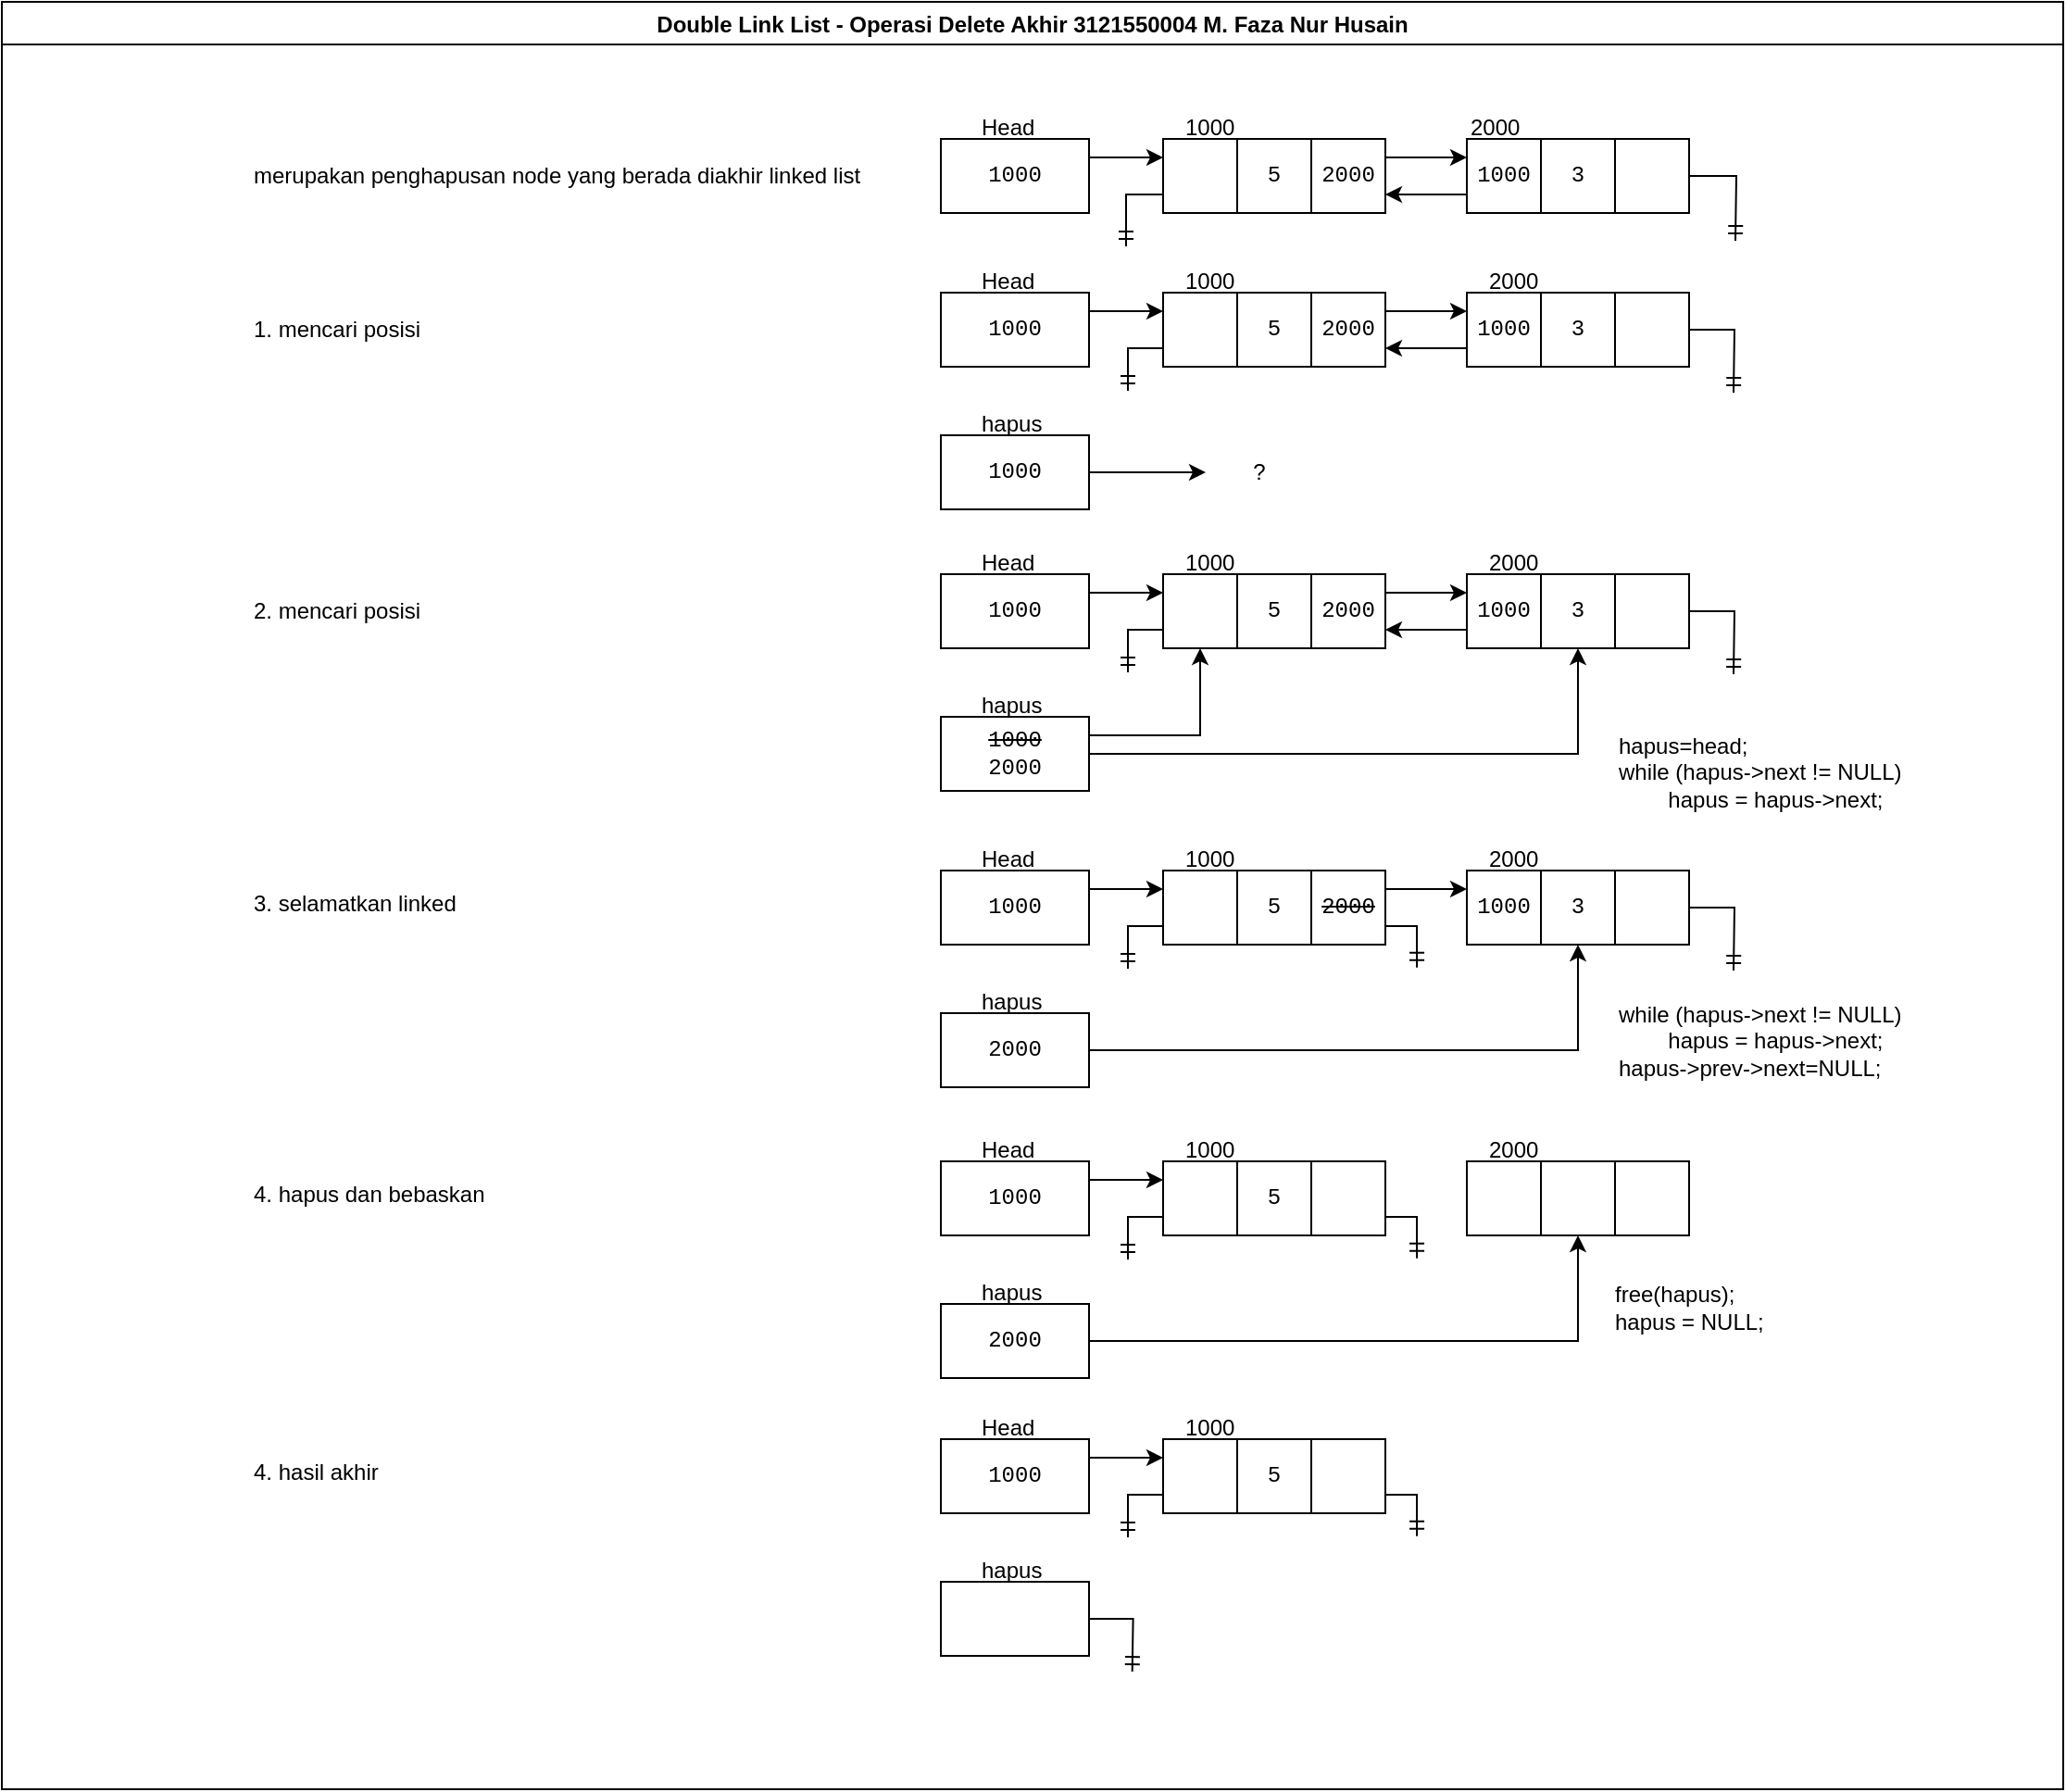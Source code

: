 <mxfile version="17.1.2" type="google"><diagram id="4r-HUExtCMdsR1pQgWfw" name="Page-1"><mxGraphModel grid="0" gridSize="10" guides="1" tooltips="1" connect="1" arrows="1" page="1" fold="1" pageScale="1" pageWidth="1169" pageHeight="1654" math="0" shadow="0"><root><mxCell id="0"/><mxCell id="1" parent="0"/><mxCell id="8MIpeSVr8lDOwC3eTG5N-2" value="Double Link List - Operasi Delete Akhir 3121550004 M. Faza Nur Husain" style="swimlane;" vertex="1" parent="1"><mxGeometry x="40" y="9" width="1113" height="965" as="geometry"/></mxCell><mxCell id="_Ip5NFJq66BfaEaicd_F-18" style="edgeStyle=orthogonalEdgeStyle;rounded=0;orthogonalLoop=1;jettySize=auto;html=1;exitX=1;exitY=0.25;exitDx=0;exitDy=0;entryX=0;entryY=0.25;entryDx=0;entryDy=0;" edge="1" parent="8MIpeSVr8lDOwC3eTG5N-2" source="8MIpeSVr8lDOwC3eTG5N-12" target="8MIpeSVr8lDOwC3eTG5N-13"><mxGeometry relative="1" as="geometry"/></mxCell><mxCell id="8MIpeSVr8lDOwC3eTG5N-12" value="1000" style="rounded=0;html=1;fontFamily=Courier New;whiteSpace=wrap;shadow=0;" vertex="1" parent="8MIpeSVr8lDOwC3eTG5N-2"><mxGeometry x="507" y="74" width="80" height="40" as="geometry"/></mxCell><mxCell id="8MIpeSVr8lDOwC3eTG5N-13" value="" style="rounded=0;html=1;fontFamily=Courier New;whiteSpace=wrap;shadow=0;" vertex="1" parent="8MIpeSVr8lDOwC3eTG5N-2"><mxGeometry x="627" y="74" width="40" height="40" as="geometry"/></mxCell><mxCell id="8MIpeSVr8lDOwC3eTG5N-16" value="Head" style="text;html=1;strokeColor=none;fillColor=none;align=left;verticalAlign=top;whiteSpace=wrap;rounded=0;" vertex="1" parent="8MIpeSVr8lDOwC3eTG5N-2"><mxGeometry x="527" y="54" width="20" height="30" as="geometry"/></mxCell><mxCell id="8MIpeSVr8lDOwC3eTG5N-17" value="1000" style="text;html=1;strokeColor=none;fillColor=none;align=left;verticalAlign=top;whiteSpace=wrap;rounded=0;" vertex="1" parent="8MIpeSVr8lDOwC3eTG5N-2"><mxGeometry x="637" y="54" width="20" height="30" as="geometry"/></mxCell><mxCell id="8MIpeSVr8lDOwC3eTG5N-20" value="&lt;font style=&quot;font-size: 14px&quot; color=&quot;#3333ff&quot;&gt;&lt;b&gt;?&lt;/b&gt;&lt;/font&gt;" style="text;html=1;strokeColor=none;fillColor=none;align=left;verticalAlign=top;whiteSpace=wrap;rounded=0;" vertex="1" parent="8MIpeSVr8lDOwC3eTG5N-2"><mxGeometry x="697" y="79" width="20" height="30" as="geometry"/></mxCell><mxCell id="_Ip5NFJq66BfaEaicd_F-1" value="5" style="rounded=0;html=1;fontFamily=Courier New;whiteSpace=wrap;shadow=0;" vertex="1" parent="8MIpeSVr8lDOwC3eTG5N-2"><mxGeometry x="667" y="74" width="40" height="40" as="geometry"/></mxCell><mxCell id="_Ip5NFJq66BfaEaicd_F-2" value="2000" style="rounded=0;html=1;fontFamily=Courier New;whiteSpace=wrap;shadow=0;" vertex="1" parent="8MIpeSVr8lDOwC3eTG5N-2"><mxGeometry x="707" y="74" width="40" height="40" as="geometry"/></mxCell><mxCell id="_Ip5NFJq66BfaEaicd_F-93" value="merupakan penghapusan node yang berada diakhir linked list" style="text;html=1;strokeColor=none;fillColor=none;align=left;verticalAlign=middle;whiteSpace=wrap;rounded=0;" vertex="1" parent="8MIpeSVr8lDOwC3eTG5N-2"><mxGeometry x="134" y="79" width="362" height="30" as="geometry"/></mxCell><mxCell id="_Ip5NFJq66BfaEaicd_F-112" value="1000" style="rounded=0;html=1;fontFamily=Courier New;whiteSpace=wrap;shadow=0;" vertex="1" parent="8MIpeSVr8lDOwC3eTG5N-2"><mxGeometry x="507" y="157" width="80" height="40" as="geometry"/></mxCell><mxCell id="_Ip5NFJq66BfaEaicd_F-113" value="" style="rounded=0;html=1;fontFamily=Courier New;whiteSpace=wrap;shadow=0;" vertex="1" parent="8MIpeSVr8lDOwC3eTG5N-2"><mxGeometry x="627" y="157" width="40" height="40" as="geometry"/></mxCell><mxCell id="_Ip5NFJq66BfaEaicd_F-111" style="edgeStyle=orthogonalEdgeStyle;rounded=0;orthogonalLoop=1;jettySize=auto;html=1;exitX=1;exitY=0.25;exitDx=0;exitDy=0;entryX=0;entryY=0.25;entryDx=0;entryDy=0;" edge="1" parent="8MIpeSVr8lDOwC3eTG5N-2" source="_Ip5NFJq66BfaEaicd_F-112" target="_Ip5NFJq66BfaEaicd_F-113"><mxGeometry relative="1" as="geometry"/></mxCell><mxCell id="_Ip5NFJq66BfaEaicd_F-114" value="Head" style="text;html=1;strokeColor=none;fillColor=none;align=left;verticalAlign=top;whiteSpace=wrap;rounded=0;" vertex="1" parent="8MIpeSVr8lDOwC3eTG5N-2"><mxGeometry x="527" y="137" width="20" height="30" as="geometry"/></mxCell><mxCell id="_Ip5NFJq66BfaEaicd_F-115" value="1000" style="text;html=1;strokeColor=none;fillColor=none;align=left;verticalAlign=top;whiteSpace=wrap;rounded=0;" vertex="1" parent="8MIpeSVr8lDOwC3eTG5N-2"><mxGeometry x="637" y="137" width="20" height="30" as="geometry"/></mxCell><mxCell id="_Ip5NFJq66BfaEaicd_F-116" value="&lt;font style=&quot;font-size: 14px&quot; color=&quot;#3333ff&quot;&gt;&lt;b&gt;?&lt;/b&gt;&lt;/font&gt;" style="text;html=1;strokeColor=none;fillColor=none;align=left;verticalAlign=top;whiteSpace=wrap;rounded=0;" vertex="1" parent="8MIpeSVr8lDOwC3eTG5N-2"><mxGeometry x="697" y="162" width="20" height="30" as="geometry"/></mxCell><mxCell id="_Ip5NFJq66BfaEaicd_F-117" value="5" style="rounded=0;html=1;fontFamily=Courier New;whiteSpace=wrap;shadow=0;" vertex="1" parent="8MIpeSVr8lDOwC3eTG5N-2"><mxGeometry x="667" y="157" width="40" height="40" as="geometry"/></mxCell><mxCell id="_Ip5NFJq66BfaEaicd_F-118" value="2000" style="rounded=0;html=1;fontFamily=Courier New;whiteSpace=wrap;shadow=0;" vertex="1" parent="8MIpeSVr8lDOwC3eTG5N-2"><mxGeometry x="707" y="157" width="40" height="40" as="geometry"/></mxCell><mxCell id="_Ip5NFJq66BfaEaicd_F-119" style="edgeStyle=orthogonalEdgeStyle;rounded=0;orthogonalLoop=1;jettySize=auto;html=1;exitX=0;exitY=0.75;exitDx=0;exitDy=0;entryX=1;entryY=0.75;entryDx=0;entryDy=0;" edge="1" parent="8MIpeSVr8lDOwC3eTG5N-2" source="_Ip5NFJq66BfaEaicd_F-120" target="_Ip5NFJq66BfaEaicd_F-118"><mxGeometry relative="1" as="geometry"/></mxCell><mxCell id="_Ip5NFJq66BfaEaicd_F-120" value="1000" style="rounded=0;html=1;fontFamily=Courier New;whiteSpace=wrap;shadow=0;" vertex="1" parent="8MIpeSVr8lDOwC3eTG5N-2"><mxGeometry x="791" y="157" width="40" height="40" as="geometry"/></mxCell><mxCell id="_Ip5NFJq66BfaEaicd_F-121" value="2000" style="text;html=1;strokeColor=none;fillColor=none;align=left;verticalAlign=top;whiteSpace=wrap;rounded=0;" vertex="1" parent="8MIpeSVr8lDOwC3eTG5N-2"><mxGeometry x="801" y="137" width="20" height="30" as="geometry"/></mxCell><mxCell id="_Ip5NFJq66BfaEaicd_F-122" value="&lt;font style=&quot;font-size: 14px&quot; color=&quot;#3333ff&quot;&gt;&lt;b&gt;?&lt;/b&gt;&lt;/font&gt;" style="text;html=1;strokeColor=none;fillColor=none;align=left;verticalAlign=top;whiteSpace=wrap;rounded=0;" vertex="1" parent="8MIpeSVr8lDOwC3eTG5N-2"><mxGeometry x="861" y="162" width="20" height="30" as="geometry"/></mxCell><mxCell id="_Ip5NFJq66BfaEaicd_F-123" value="3" style="rounded=0;html=1;fontFamily=Courier New;whiteSpace=wrap;shadow=0;" vertex="1" parent="8MIpeSVr8lDOwC3eTG5N-2"><mxGeometry x="831" y="157" width="40" height="40" as="geometry"/></mxCell><mxCell id="_Ip5NFJq66BfaEaicd_F-124" style="edgeStyle=orthogonalEdgeStyle;rounded=0;orthogonalLoop=1;jettySize=auto;html=1;endArrow=ERmandOne;endFill=0;" edge="1" parent="8MIpeSVr8lDOwC3eTG5N-2" source="_Ip5NFJq66BfaEaicd_F-125"><mxGeometry relative="1" as="geometry"><mxPoint x="935" y="211" as="targetPoint"/></mxGeometry></mxCell><mxCell id="_Ip5NFJq66BfaEaicd_F-125" value="" style="rounded=0;html=1;fontFamily=Courier New;whiteSpace=wrap;shadow=0;" vertex="1" parent="8MIpeSVr8lDOwC3eTG5N-2"><mxGeometry x="871" y="157" width="40" height="40" as="geometry"/></mxCell><mxCell id="_Ip5NFJq66BfaEaicd_F-126" style="edgeStyle=orthogonalEdgeStyle;rounded=0;orthogonalLoop=1;jettySize=auto;html=1;exitX=1;exitY=0.25;exitDx=0;exitDy=0;entryX=0;entryY=0.25;entryDx=0;entryDy=0;" edge="1" parent="8MIpeSVr8lDOwC3eTG5N-2" source="_Ip5NFJq66BfaEaicd_F-118" target="_Ip5NFJq66BfaEaicd_F-120"><mxGeometry relative="1" as="geometry"/></mxCell><mxCell id="_Ip5NFJq66BfaEaicd_F-127" style="edgeStyle=orthogonalEdgeStyle;rounded=0;orthogonalLoop=1;jettySize=auto;html=1;exitX=0;exitY=0.75;exitDx=0;exitDy=0;endArrow=ERmandOne;endFill=0;" edge="1" parent="8MIpeSVr8lDOwC3eTG5N-2" source="_Ip5NFJq66BfaEaicd_F-113"><mxGeometry relative="1" as="geometry"><mxPoint x="608" y="210" as="targetPoint"/></mxGeometry></mxCell><mxCell id="_Ip5NFJq66BfaEaicd_F-131" style="edgeStyle=orthogonalEdgeStyle;rounded=0;orthogonalLoop=1;jettySize=auto;html=1;endArrow=classic;endFill=1;" edge="1" parent="8MIpeSVr8lDOwC3eTG5N-2" source="_Ip5NFJq66BfaEaicd_F-128"><mxGeometry relative="1" as="geometry"><mxPoint x="650" y="254" as="targetPoint"/></mxGeometry></mxCell><mxCell id="_Ip5NFJq66BfaEaicd_F-128" value="1000" style="rounded=0;html=1;fontFamily=Courier New;whiteSpace=wrap;shadow=0;" vertex="1" parent="8MIpeSVr8lDOwC3eTG5N-2"><mxGeometry x="507" y="234" width="80" height="40" as="geometry"/></mxCell><mxCell id="_Ip5NFJq66BfaEaicd_F-129" value="hapus" style="text;html=1;strokeColor=none;fillColor=none;align=left;verticalAlign=top;whiteSpace=wrap;rounded=0;" vertex="1" parent="8MIpeSVr8lDOwC3eTG5N-2"><mxGeometry x="527" y="214" width="20" height="30" as="geometry"/></mxCell><mxCell id="_Ip5NFJq66BfaEaicd_F-132" value="1. mencari posisi" style="text;html=1;strokeColor=none;fillColor=none;align=left;verticalAlign=middle;whiteSpace=wrap;rounded=0;" vertex="1" parent="8MIpeSVr8lDOwC3eTG5N-2"><mxGeometry x="134" y="162" width="361" height="30" as="geometry"/></mxCell><mxCell id="_Ip5NFJq66BfaEaicd_F-133" value="?" style="text;html=1;strokeColor=none;fillColor=none;align=center;verticalAlign=middle;whiteSpace=wrap;rounded=0;" vertex="1" parent="8MIpeSVr8lDOwC3eTG5N-2"><mxGeometry x="649" y="239" width="60" height="30" as="geometry"/></mxCell><mxCell id="_Ip5NFJq66BfaEaicd_F-181" value="3. selamatkan linked" style="text;html=1;strokeColor=none;fillColor=none;align=left;verticalAlign=middle;whiteSpace=wrap;rounded=0;" vertex="1" parent="8MIpeSVr8lDOwC3eTG5N-2"><mxGeometry x="134" y="472" width="354" height="30" as="geometry"/></mxCell><mxCell id="_Ip5NFJq66BfaEaicd_F-8" value="1000" style="rounded=0;html=1;fontFamily=Courier New;whiteSpace=wrap;shadow=0;" vertex="1" parent="8MIpeSVr8lDOwC3eTG5N-2"><mxGeometry x="791" y="74" width="40" height="40" as="geometry"/></mxCell><mxCell id="_Ip5NFJq66BfaEaicd_F-10" value="&lt;font style=&quot;font-size: 14px&quot; color=&quot;#3333ff&quot;&gt;&lt;b&gt;?&lt;/b&gt;&lt;/font&gt;" style="text;html=1;strokeColor=none;fillColor=none;align=left;verticalAlign=top;whiteSpace=wrap;rounded=0;" vertex="1" parent="8MIpeSVr8lDOwC3eTG5N-2"><mxGeometry x="861" y="79" width="20" height="30" as="geometry"/></mxCell><mxCell id="_Ip5NFJq66BfaEaicd_F-11" value="3" style="rounded=0;html=1;fontFamily=Courier New;whiteSpace=wrap;shadow=0;" vertex="1" parent="8MIpeSVr8lDOwC3eTG5N-2"><mxGeometry x="831" y="74" width="40" height="40" as="geometry"/></mxCell><mxCell id="_Ip5NFJq66BfaEaicd_F-12" value="" style="rounded=0;html=1;fontFamily=Courier New;whiteSpace=wrap;shadow=0;" vertex="1" parent="8MIpeSVr8lDOwC3eTG5N-2"><mxGeometry x="871" y="74" width="40" height="40" as="geometry"/></mxCell><mxCell id="_Ip5NFJq66BfaEaicd_F-19" style="edgeStyle=orthogonalEdgeStyle;rounded=0;orthogonalLoop=1;jettySize=auto;html=1;exitX=1;exitY=0.25;exitDx=0;exitDy=0;entryX=0;entryY=0.25;entryDx=0;entryDy=0;" edge="1" parent="8MIpeSVr8lDOwC3eTG5N-2" source="_Ip5NFJq66BfaEaicd_F-2" target="_Ip5NFJq66BfaEaicd_F-8"><mxGeometry relative="1" as="geometry"/></mxCell><mxCell id="_Ip5NFJq66BfaEaicd_F-22" style="edgeStyle=orthogonalEdgeStyle;rounded=0;orthogonalLoop=1;jettySize=auto;html=1;exitX=0;exitY=0.75;exitDx=0;exitDy=0;entryX=1;entryY=0.75;entryDx=0;entryDy=0;" edge="1" parent="8MIpeSVr8lDOwC3eTG5N-2" source="_Ip5NFJq66BfaEaicd_F-8" target="_Ip5NFJq66BfaEaicd_F-2"><mxGeometry relative="1" as="geometry"/></mxCell><mxCell id="_Ip5NFJq66BfaEaicd_F-218" value="2000" style="text;html=1;strokeColor=none;fillColor=none;align=left;verticalAlign=top;whiteSpace=wrap;rounded=0;" vertex="1" parent="8MIpeSVr8lDOwC3eTG5N-2"><mxGeometry x="791" y="54" width="20" height="30" as="geometry"/></mxCell><mxCell id="_Ip5NFJq66BfaEaicd_F-219" value="1000" style="rounded=0;html=1;fontFamily=Courier New;whiteSpace=wrap;shadow=0;" vertex="1" parent="8MIpeSVr8lDOwC3eTG5N-2"><mxGeometry x="507" y="309" width="80" height="40" as="geometry"/></mxCell><mxCell id="_Ip5NFJq66BfaEaicd_F-220" value="" style="rounded=0;html=1;fontFamily=Courier New;whiteSpace=wrap;shadow=0;" vertex="1" parent="8MIpeSVr8lDOwC3eTG5N-2"><mxGeometry x="627" y="309" width="40" height="40" as="geometry"/></mxCell><mxCell id="_Ip5NFJq66BfaEaicd_F-221" style="edgeStyle=orthogonalEdgeStyle;rounded=0;orthogonalLoop=1;jettySize=auto;html=1;exitX=1;exitY=0.25;exitDx=0;exitDy=0;entryX=0;entryY=0.25;entryDx=0;entryDy=0;" edge="1" parent="8MIpeSVr8lDOwC3eTG5N-2" source="_Ip5NFJq66BfaEaicd_F-219" target="_Ip5NFJq66BfaEaicd_F-220"><mxGeometry relative="1" as="geometry"/></mxCell><mxCell id="_Ip5NFJq66BfaEaicd_F-222" value="Head" style="text;html=1;strokeColor=none;fillColor=none;align=left;verticalAlign=top;whiteSpace=wrap;rounded=0;" vertex="1" parent="8MIpeSVr8lDOwC3eTG5N-2"><mxGeometry x="527" y="289" width="20" height="30" as="geometry"/></mxCell><mxCell id="_Ip5NFJq66BfaEaicd_F-223" value="1000" style="text;html=1;strokeColor=none;fillColor=none;align=left;verticalAlign=top;whiteSpace=wrap;rounded=0;" vertex="1" parent="8MIpeSVr8lDOwC3eTG5N-2"><mxGeometry x="637" y="289" width="20" height="30" as="geometry"/></mxCell><mxCell id="_Ip5NFJq66BfaEaicd_F-224" value="&lt;font style=&quot;font-size: 14px&quot; color=&quot;#3333ff&quot;&gt;&lt;b&gt;?&lt;/b&gt;&lt;/font&gt;" style="text;html=1;strokeColor=none;fillColor=none;align=left;verticalAlign=top;whiteSpace=wrap;rounded=0;" vertex="1" parent="8MIpeSVr8lDOwC3eTG5N-2"><mxGeometry x="697" y="314" width="20" height="30" as="geometry"/></mxCell><mxCell id="_Ip5NFJq66BfaEaicd_F-225" value="5" style="rounded=0;html=1;fontFamily=Courier New;whiteSpace=wrap;shadow=0;" vertex="1" parent="8MIpeSVr8lDOwC3eTG5N-2"><mxGeometry x="667" y="309" width="40" height="40" as="geometry"/></mxCell><mxCell id="_Ip5NFJq66BfaEaicd_F-226" value="2000" style="rounded=0;html=1;fontFamily=Courier New;whiteSpace=wrap;shadow=0;" vertex="1" parent="8MIpeSVr8lDOwC3eTG5N-2"><mxGeometry x="707" y="309" width="40" height="40" as="geometry"/></mxCell><mxCell id="_Ip5NFJq66BfaEaicd_F-227" style="edgeStyle=orthogonalEdgeStyle;rounded=0;orthogonalLoop=1;jettySize=auto;html=1;exitX=0;exitY=0.75;exitDx=0;exitDy=0;entryX=1;entryY=0.75;entryDx=0;entryDy=0;" edge="1" parent="8MIpeSVr8lDOwC3eTG5N-2" source="_Ip5NFJq66BfaEaicd_F-228" target="_Ip5NFJq66BfaEaicd_F-226"><mxGeometry relative="1" as="geometry"/></mxCell><mxCell id="_Ip5NFJq66BfaEaicd_F-228" value="1000" style="rounded=0;html=1;fontFamily=Courier New;whiteSpace=wrap;shadow=0;" vertex="1" parent="8MIpeSVr8lDOwC3eTG5N-2"><mxGeometry x="791" y="309" width="40" height="40" as="geometry"/></mxCell><mxCell id="_Ip5NFJq66BfaEaicd_F-229" value="2000" style="text;html=1;strokeColor=none;fillColor=none;align=left;verticalAlign=top;whiteSpace=wrap;rounded=0;" vertex="1" parent="8MIpeSVr8lDOwC3eTG5N-2"><mxGeometry x="801" y="289" width="20" height="30" as="geometry"/></mxCell><mxCell id="_Ip5NFJq66BfaEaicd_F-230" value="&lt;font style=&quot;font-size: 14px&quot; color=&quot;#3333ff&quot;&gt;&lt;b&gt;?&lt;/b&gt;&lt;/font&gt;" style="text;html=1;strokeColor=none;fillColor=none;align=left;verticalAlign=top;whiteSpace=wrap;rounded=0;" vertex="1" parent="8MIpeSVr8lDOwC3eTG5N-2"><mxGeometry x="861" y="314" width="20" height="30" as="geometry"/></mxCell><mxCell id="_Ip5NFJq66BfaEaicd_F-231" value="3" style="rounded=0;html=1;fontFamily=Courier New;whiteSpace=wrap;shadow=0;" vertex="1" parent="8MIpeSVr8lDOwC3eTG5N-2"><mxGeometry x="831" y="309" width="40" height="40" as="geometry"/></mxCell><mxCell id="_Ip5NFJq66BfaEaicd_F-232" style="edgeStyle=orthogonalEdgeStyle;rounded=0;orthogonalLoop=1;jettySize=auto;html=1;endArrow=ERmandOne;endFill=0;" edge="1" parent="8MIpeSVr8lDOwC3eTG5N-2" source="_Ip5NFJq66BfaEaicd_F-233"><mxGeometry relative="1" as="geometry"><mxPoint x="935" y="363" as="targetPoint"/></mxGeometry></mxCell><mxCell id="_Ip5NFJq66BfaEaicd_F-233" value="" style="rounded=0;html=1;fontFamily=Courier New;whiteSpace=wrap;shadow=0;" vertex="1" parent="8MIpeSVr8lDOwC3eTG5N-2"><mxGeometry x="871" y="309" width="40" height="40" as="geometry"/></mxCell><mxCell id="_Ip5NFJq66BfaEaicd_F-234" style="edgeStyle=orthogonalEdgeStyle;rounded=0;orthogonalLoop=1;jettySize=auto;html=1;exitX=1;exitY=0.25;exitDx=0;exitDy=0;entryX=0;entryY=0.25;entryDx=0;entryDy=0;" edge="1" parent="8MIpeSVr8lDOwC3eTG5N-2" source="_Ip5NFJq66BfaEaicd_F-226" target="_Ip5NFJq66BfaEaicd_F-228"><mxGeometry relative="1" as="geometry"/></mxCell><mxCell id="_Ip5NFJq66BfaEaicd_F-235" style="edgeStyle=orthogonalEdgeStyle;rounded=0;orthogonalLoop=1;jettySize=auto;html=1;exitX=0;exitY=0.75;exitDx=0;exitDy=0;endArrow=ERmandOne;endFill=0;" edge="1" parent="8MIpeSVr8lDOwC3eTG5N-2" source="_Ip5NFJq66BfaEaicd_F-220"><mxGeometry relative="1" as="geometry"><mxPoint x="608" y="362" as="targetPoint"/></mxGeometry></mxCell><mxCell id="_Ip5NFJq66BfaEaicd_F-236" style="edgeStyle=orthogonalEdgeStyle;rounded=0;orthogonalLoop=1;jettySize=auto;html=1;endArrow=classic;endFill=1;entryX=0.5;entryY=1;entryDx=0;entryDy=0;exitX=1;exitY=0.25;exitDx=0;exitDy=0;" edge="1" parent="8MIpeSVr8lDOwC3eTG5N-2" source="_Ip5NFJq66BfaEaicd_F-237" target="_Ip5NFJq66BfaEaicd_F-220"><mxGeometry relative="1" as="geometry"><mxPoint x="650" y="406" as="targetPoint"/></mxGeometry></mxCell><mxCell id="_Ip5NFJq66BfaEaicd_F-241" style="edgeStyle=orthogonalEdgeStyle;rounded=0;orthogonalLoop=1;jettySize=auto;html=1;exitX=1;exitY=0.5;exitDx=0;exitDy=0;entryX=0.5;entryY=1;entryDx=0;entryDy=0;endArrow=classic;endFill=1;" edge="1" parent="8MIpeSVr8lDOwC3eTG5N-2" source="_Ip5NFJq66BfaEaicd_F-237" target="_Ip5NFJq66BfaEaicd_F-231"><mxGeometry relative="1" as="geometry"/></mxCell><mxCell id="_Ip5NFJq66BfaEaicd_F-237" value="&lt;strike&gt;1000&lt;/strike&gt;&lt;br&gt;2000" style="rounded=0;html=1;fontFamily=Courier New;whiteSpace=wrap;shadow=0;" vertex="1" parent="8MIpeSVr8lDOwC3eTG5N-2"><mxGeometry x="507" y="386" width="80" height="40" as="geometry"/></mxCell><mxCell id="_Ip5NFJq66BfaEaicd_F-238" value="hapus" style="text;html=1;strokeColor=none;fillColor=none;align=left;verticalAlign=top;whiteSpace=wrap;rounded=0;" vertex="1" parent="8MIpeSVr8lDOwC3eTG5N-2"><mxGeometry x="527" y="366" width="20" height="30" as="geometry"/></mxCell><mxCell id="_Ip5NFJq66BfaEaicd_F-239" value="2. mencari posisi" style="text;html=1;strokeColor=none;fillColor=none;align=left;verticalAlign=middle;whiteSpace=wrap;rounded=0;" vertex="1" parent="8MIpeSVr8lDOwC3eTG5N-2"><mxGeometry x="134" y="314" width="361" height="30" as="geometry"/></mxCell><mxCell id="_Ip5NFJq66BfaEaicd_F-242" value="&lt;div&gt;&lt;span&gt;hapus=head;&lt;/span&gt;&lt;/div&gt;&lt;div&gt;while (hapus-&amp;gt;next != NULL)&lt;/div&gt;&lt;div&gt;&lt;span style=&quot;white-space: pre&quot;&gt;&#9;&lt;/span&gt;hapus = hapus-&amp;gt;next;&lt;br&gt;&lt;/div&gt;" style="text;html=1;strokeColor=none;fillColor=none;align=left;verticalAlign=middle;whiteSpace=wrap;rounded=0;" vertex="1" parent="8MIpeSVr8lDOwC3eTG5N-2"><mxGeometry x="871" y="381" width="222" height="69" as="geometry"/></mxCell><mxCell id="_Ip5NFJq66BfaEaicd_F-243" value="1000" style="rounded=0;html=1;fontFamily=Courier New;whiteSpace=wrap;shadow=0;" vertex="1" parent="8MIpeSVr8lDOwC3eTG5N-2"><mxGeometry x="507" y="469" width="80" height="40" as="geometry"/></mxCell><mxCell id="_Ip5NFJq66BfaEaicd_F-244" value="" style="rounded=0;html=1;fontFamily=Courier New;whiteSpace=wrap;shadow=0;" vertex="1" parent="8MIpeSVr8lDOwC3eTG5N-2"><mxGeometry x="627" y="469" width="40" height="40" as="geometry"/></mxCell><mxCell id="_Ip5NFJq66BfaEaicd_F-245" style="edgeStyle=orthogonalEdgeStyle;rounded=0;orthogonalLoop=1;jettySize=auto;html=1;exitX=1;exitY=0.25;exitDx=0;exitDy=0;entryX=0;entryY=0.25;entryDx=0;entryDy=0;" edge="1" parent="8MIpeSVr8lDOwC3eTG5N-2" source="_Ip5NFJq66BfaEaicd_F-243" target="_Ip5NFJq66BfaEaicd_F-244"><mxGeometry relative="1" as="geometry"/></mxCell><mxCell id="_Ip5NFJq66BfaEaicd_F-246" value="Head" style="text;html=1;strokeColor=none;fillColor=none;align=left;verticalAlign=top;whiteSpace=wrap;rounded=0;" vertex="1" parent="8MIpeSVr8lDOwC3eTG5N-2"><mxGeometry x="527" y="449" width="20" height="30" as="geometry"/></mxCell><mxCell id="_Ip5NFJq66BfaEaicd_F-247" value="1000" style="text;html=1;strokeColor=none;fillColor=none;align=left;verticalAlign=top;whiteSpace=wrap;rounded=0;" vertex="1" parent="8MIpeSVr8lDOwC3eTG5N-2"><mxGeometry x="637" y="449" width="20" height="30" as="geometry"/></mxCell><mxCell id="_Ip5NFJq66BfaEaicd_F-248" value="&lt;font style=&quot;font-size: 14px&quot; color=&quot;#3333ff&quot;&gt;&lt;b&gt;?&lt;/b&gt;&lt;/font&gt;" style="text;html=1;strokeColor=none;fillColor=none;align=left;verticalAlign=top;whiteSpace=wrap;rounded=0;" vertex="1" parent="8MIpeSVr8lDOwC3eTG5N-2"><mxGeometry x="697" y="474" width="20" height="30" as="geometry"/></mxCell><mxCell id="_Ip5NFJq66BfaEaicd_F-249" value="5" style="rounded=0;html=1;fontFamily=Courier New;whiteSpace=wrap;shadow=0;" vertex="1" parent="8MIpeSVr8lDOwC3eTG5N-2"><mxGeometry x="667" y="469" width="40" height="40" as="geometry"/></mxCell><mxCell id="_Ip5NFJq66BfaEaicd_F-250" value="&lt;strike&gt;2000&lt;/strike&gt;" style="rounded=0;html=1;fontFamily=Courier New;whiteSpace=wrap;shadow=0;" vertex="1" parent="8MIpeSVr8lDOwC3eTG5N-2"><mxGeometry x="707" y="469" width="40" height="40" as="geometry"/></mxCell><mxCell id="_Ip5NFJq66BfaEaicd_F-252" value="1000" style="rounded=0;html=1;fontFamily=Courier New;whiteSpace=wrap;shadow=0;" vertex="1" parent="8MIpeSVr8lDOwC3eTG5N-2"><mxGeometry x="791" y="469" width="40" height="40" as="geometry"/></mxCell><mxCell id="_Ip5NFJq66BfaEaicd_F-253" value="2000" style="text;html=1;strokeColor=none;fillColor=none;align=left;verticalAlign=top;whiteSpace=wrap;rounded=0;" vertex="1" parent="8MIpeSVr8lDOwC3eTG5N-2"><mxGeometry x="801" y="449" width="20" height="30" as="geometry"/></mxCell><mxCell id="_Ip5NFJq66BfaEaicd_F-254" value="&lt;font style=&quot;font-size: 14px&quot; color=&quot;#3333ff&quot;&gt;&lt;b&gt;?&lt;/b&gt;&lt;/font&gt;" style="text;html=1;strokeColor=none;fillColor=none;align=left;verticalAlign=top;whiteSpace=wrap;rounded=0;" vertex="1" parent="8MIpeSVr8lDOwC3eTG5N-2"><mxGeometry x="861" y="474" width="20" height="30" as="geometry"/></mxCell><mxCell id="_Ip5NFJq66BfaEaicd_F-255" value="3" style="rounded=0;html=1;fontFamily=Courier New;whiteSpace=wrap;shadow=0;" vertex="1" parent="8MIpeSVr8lDOwC3eTG5N-2"><mxGeometry x="831" y="469" width="40" height="40" as="geometry"/></mxCell><mxCell id="_Ip5NFJq66BfaEaicd_F-256" style="edgeStyle=orthogonalEdgeStyle;rounded=0;orthogonalLoop=1;jettySize=auto;html=1;endArrow=ERmandOne;endFill=0;" edge="1" parent="8MIpeSVr8lDOwC3eTG5N-2" source="_Ip5NFJq66BfaEaicd_F-257"><mxGeometry relative="1" as="geometry"><mxPoint x="935" y="523" as="targetPoint"/></mxGeometry></mxCell><mxCell id="_Ip5NFJq66BfaEaicd_F-257" value="" style="rounded=0;html=1;fontFamily=Courier New;whiteSpace=wrap;shadow=0;" vertex="1" parent="8MIpeSVr8lDOwC3eTG5N-2"><mxGeometry x="871" y="469" width="40" height="40" as="geometry"/></mxCell><mxCell id="_Ip5NFJq66BfaEaicd_F-258" style="edgeStyle=orthogonalEdgeStyle;rounded=0;orthogonalLoop=1;jettySize=auto;html=1;exitX=1;exitY=0.25;exitDx=0;exitDy=0;entryX=0;entryY=0.25;entryDx=0;entryDy=0;" edge="1" parent="8MIpeSVr8lDOwC3eTG5N-2" source="_Ip5NFJq66BfaEaicd_F-250" target="_Ip5NFJq66BfaEaicd_F-252"><mxGeometry relative="1" as="geometry"/></mxCell><mxCell id="_Ip5NFJq66BfaEaicd_F-259" style="edgeStyle=orthogonalEdgeStyle;rounded=0;orthogonalLoop=1;jettySize=auto;html=1;exitX=0;exitY=0.75;exitDx=0;exitDy=0;endArrow=ERmandOne;endFill=0;" edge="1" parent="8MIpeSVr8lDOwC3eTG5N-2" source="_Ip5NFJq66BfaEaicd_F-244"><mxGeometry relative="1" as="geometry"><mxPoint x="608" y="522" as="targetPoint"/></mxGeometry></mxCell><mxCell id="_Ip5NFJq66BfaEaicd_F-261" style="edgeStyle=orthogonalEdgeStyle;rounded=0;orthogonalLoop=1;jettySize=auto;html=1;exitX=1;exitY=0.5;exitDx=0;exitDy=0;entryX=0.5;entryY=1;entryDx=0;entryDy=0;endArrow=classic;endFill=1;" edge="1" parent="8MIpeSVr8lDOwC3eTG5N-2" source="_Ip5NFJq66BfaEaicd_F-262" target="_Ip5NFJq66BfaEaicd_F-255"><mxGeometry relative="1" as="geometry"/></mxCell><mxCell id="_Ip5NFJq66BfaEaicd_F-262" value="2000" style="rounded=0;html=1;fontFamily=Courier New;whiteSpace=wrap;shadow=0;" vertex="1" parent="8MIpeSVr8lDOwC3eTG5N-2"><mxGeometry x="507" y="546" width="80" height="40" as="geometry"/></mxCell><mxCell id="_Ip5NFJq66BfaEaicd_F-263" value="hapus" style="text;html=1;strokeColor=none;fillColor=none;align=left;verticalAlign=top;whiteSpace=wrap;rounded=0;" vertex="1" parent="8MIpeSVr8lDOwC3eTG5N-2"><mxGeometry x="527" y="526" width="20" height="30" as="geometry"/></mxCell><mxCell id="_Ip5NFJq66BfaEaicd_F-265" value="4. hapus dan bebaskan" style="text;html=1;strokeColor=none;fillColor=none;align=left;verticalAlign=middle;whiteSpace=wrap;rounded=0;" vertex="1" parent="8MIpeSVr8lDOwC3eTG5N-2"><mxGeometry x="134" y="629" width="354" height="30" as="geometry"/></mxCell><mxCell id="_Ip5NFJq66BfaEaicd_F-266" value="1000" style="rounded=0;html=1;fontFamily=Courier New;whiteSpace=wrap;shadow=0;" vertex="1" parent="8MIpeSVr8lDOwC3eTG5N-2"><mxGeometry x="507" y="626" width="80" height="40" as="geometry"/></mxCell><mxCell id="_Ip5NFJq66BfaEaicd_F-267" value="" style="rounded=0;html=1;fontFamily=Courier New;whiteSpace=wrap;shadow=0;" vertex="1" parent="8MIpeSVr8lDOwC3eTG5N-2"><mxGeometry x="627" y="626" width="40" height="40" as="geometry"/></mxCell><mxCell id="_Ip5NFJq66BfaEaicd_F-268" style="edgeStyle=orthogonalEdgeStyle;rounded=0;orthogonalLoop=1;jettySize=auto;html=1;exitX=1;exitY=0.25;exitDx=0;exitDy=0;entryX=0;entryY=0.25;entryDx=0;entryDy=0;" edge="1" parent="8MIpeSVr8lDOwC3eTG5N-2" source="_Ip5NFJq66BfaEaicd_F-266" target="_Ip5NFJq66BfaEaicd_F-267"><mxGeometry relative="1" as="geometry"/></mxCell><mxCell id="_Ip5NFJq66BfaEaicd_F-269" value="Head" style="text;html=1;strokeColor=none;fillColor=none;align=left;verticalAlign=top;whiteSpace=wrap;rounded=0;" vertex="1" parent="8MIpeSVr8lDOwC3eTG5N-2"><mxGeometry x="527" y="606" width="20" height="30" as="geometry"/></mxCell><mxCell id="_Ip5NFJq66BfaEaicd_F-270" value="1000" style="text;html=1;strokeColor=none;fillColor=none;align=left;verticalAlign=top;whiteSpace=wrap;rounded=0;" vertex="1" parent="8MIpeSVr8lDOwC3eTG5N-2"><mxGeometry x="637" y="606" width="20" height="30" as="geometry"/></mxCell><mxCell id="_Ip5NFJq66BfaEaicd_F-271" value="&lt;font style=&quot;font-size: 14px&quot; color=&quot;#3333ff&quot;&gt;&lt;b&gt;?&lt;/b&gt;&lt;/font&gt;" style="text;html=1;strokeColor=none;fillColor=none;align=left;verticalAlign=top;whiteSpace=wrap;rounded=0;" vertex="1" parent="8MIpeSVr8lDOwC3eTG5N-2"><mxGeometry x="697" y="631" width="20" height="30" as="geometry"/></mxCell><mxCell id="_Ip5NFJq66BfaEaicd_F-272" value="5" style="rounded=0;html=1;fontFamily=Courier New;whiteSpace=wrap;shadow=0;" vertex="1" parent="8MIpeSVr8lDOwC3eTG5N-2"><mxGeometry x="667" y="626" width="40" height="40" as="geometry"/></mxCell><mxCell id="_Ip5NFJq66BfaEaicd_F-273" value="" style="rounded=0;html=1;fontFamily=Courier New;whiteSpace=wrap;shadow=0;" vertex="1" parent="8MIpeSVr8lDOwC3eTG5N-2"><mxGeometry x="707" y="626" width="40" height="40" as="geometry"/></mxCell><mxCell id="_Ip5NFJq66BfaEaicd_F-274" value="" style="rounded=0;html=1;fontFamily=Courier New;whiteSpace=wrap;shadow=0;" vertex="1" parent="8MIpeSVr8lDOwC3eTG5N-2"><mxGeometry x="791" y="626" width="40" height="40" as="geometry"/></mxCell><mxCell id="_Ip5NFJq66BfaEaicd_F-275" value="2000" style="text;html=1;strokeColor=none;fillColor=none;align=left;verticalAlign=top;whiteSpace=wrap;rounded=0;" vertex="1" parent="8MIpeSVr8lDOwC3eTG5N-2"><mxGeometry x="801" y="606" width="20" height="30" as="geometry"/></mxCell><mxCell id="_Ip5NFJq66BfaEaicd_F-276" value="&lt;font style=&quot;font-size: 14px&quot; color=&quot;#3333ff&quot;&gt;&lt;b&gt;?&lt;/b&gt;&lt;/font&gt;" style="text;html=1;strokeColor=none;fillColor=none;align=left;verticalAlign=top;whiteSpace=wrap;rounded=0;" vertex="1" parent="8MIpeSVr8lDOwC3eTG5N-2"><mxGeometry x="861" y="631" width="20" height="30" as="geometry"/></mxCell><mxCell id="_Ip5NFJq66BfaEaicd_F-277" value="" style="rounded=0;html=1;fontFamily=Courier New;whiteSpace=wrap;shadow=0;" vertex="1" parent="8MIpeSVr8lDOwC3eTG5N-2"><mxGeometry x="831" y="626" width="40" height="40" as="geometry"/></mxCell><mxCell id="_Ip5NFJq66BfaEaicd_F-279" value="" style="rounded=0;html=1;fontFamily=Courier New;whiteSpace=wrap;shadow=0;" vertex="1" parent="8MIpeSVr8lDOwC3eTG5N-2"><mxGeometry x="871" y="626" width="40" height="40" as="geometry"/></mxCell><mxCell id="_Ip5NFJq66BfaEaicd_F-281" style="edgeStyle=orthogonalEdgeStyle;rounded=0;orthogonalLoop=1;jettySize=auto;html=1;exitX=0;exitY=0.75;exitDx=0;exitDy=0;endArrow=ERmandOne;endFill=0;" edge="1" parent="8MIpeSVr8lDOwC3eTG5N-2" source="_Ip5NFJq66BfaEaicd_F-267"><mxGeometry relative="1" as="geometry"><mxPoint x="608" y="679" as="targetPoint"/></mxGeometry></mxCell><mxCell id="_Ip5NFJq66BfaEaicd_F-282" style="edgeStyle=orthogonalEdgeStyle;rounded=0;orthogonalLoop=1;jettySize=auto;html=1;exitX=1;exitY=0.5;exitDx=0;exitDy=0;entryX=0.5;entryY=1;entryDx=0;entryDy=0;endArrow=classic;endFill=1;" edge="1" parent="8MIpeSVr8lDOwC3eTG5N-2" source="_Ip5NFJq66BfaEaicd_F-283" target="_Ip5NFJq66BfaEaicd_F-277"><mxGeometry relative="1" as="geometry"/></mxCell><mxCell id="_Ip5NFJq66BfaEaicd_F-283" value="2000" style="rounded=0;html=1;fontFamily=Courier New;whiteSpace=wrap;shadow=0;" vertex="1" parent="8MIpeSVr8lDOwC3eTG5N-2"><mxGeometry x="507" y="703" width="80" height="40" as="geometry"/></mxCell><mxCell id="_Ip5NFJq66BfaEaicd_F-284" value="hapus" style="text;html=1;strokeColor=none;fillColor=none;align=left;verticalAlign=top;whiteSpace=wrap;rounded=0;" vertex="1" parent="8MIpeSVr8lDOwC3eTG5N-2"><mxGeometry x="527" y="683" width="20" height="30" as="geometry"/></mxCell><mxCell id="_Ip5NFJq66BfaEaicd_F-285" style="edgeStyle=orthogonalEdgeStyle;rounded=0;orthogonalLoop=1;jettySize=auto;html=1;exitX=1;exitY=0.75;exitDx=0;exitDy=0;endArrow=ERmandOne;endFill=0;" edge="1" parent="8MIpeSVr8lDOwC3eTG5N-2" source="_Ip5NFJq66BfaEaicd_F-273"><mxGeometry relative="1" as="geometry"><mxPoint x="764.043" y="678.363" as="targetPoint"/></mxGeometry></mxCell><mxCell id="_Ip5NFJq66BfaEaicd_F-286" value="while (hapus-&amp;gt;next != NULL)&lt;br&gt;&lt;span style=&quot;white-space: pre&quot;&gt;&#9;&lt;/span&gt;hapus = hapus-&amp;gt;next;&lt;br&gt;hapus-&amp;gt;prev-&amp;gt;next=NULL;" style="text;html=1;strokeColor=none;fillColor=none;align=left;verticalAlign=middle;whiteSpace=wrap;rounded=0;" vertex="1" parent="8MIpeSVr8lDOwC3eTG5N-2"><mxGeometry x="871" y="526" width="222" height="69" as="geometry"/></mxCell><mxCell id="_Ip5NFJq66BfaEaicd_F-287" value="free(hapus);&lt;br&gt;hapus = NULL;" style="text;html=1;strokeColor=none;fillColor=none;align=left;verticalAlign=middle;whiteSpace=wrap;rounded=0;" vertex="1" parent="8MIpeSVr8lDOwC3eTG5N-2"><mxGeometry x="869" y="670" width="222" height="69" as="geometry"/></mxCell><mxCell id="_Ip5NFJq66BfaEaicd_F-288" value="4. hasil akhir" style="text;html=1;strokeColor=none;fillColor=none;align=left;verticalAlign=middle;whiteSpace=wrap;rounded=0;" vertex="1" parent="8MIpeSVr8lDOwC3eTG5N-2"><mxGeometry x="134" y="779" width="354" height="30" as="geometry"/></mxCell><mxCell id="_Ip5NFJq66BfaEaicd_F-289" value="1000" style="rounded=0;html=1;fontFamily=Courier New;whiteSpace=wrap;shadow=0;" vertex="1" parent="8MIpeSVr8lDOwC3eTG5N-2"><mxGeometry x="507" y="776" width="80" height="40" as="geometry"/></mxCell><mxCell id="_Ip5NFJq66BfaEaicd_F-290" value="" style="rounded=0;html=1;fontFamily=Courier New;whiteSpace=wrap;shadow=0;" vertex="1" parent="8MIpeSVr8lDOwC3eTG5N-2"><mxGeometry x="627" y="776" width="40" height="40" as="geometry"/></mxCell><mxCell id="_Ip5NFJq66BfaEaicd_F-291" style="edgeStyle=orthogonalEdgeStyle;rounded=0;orthogonalLoop=1;jettySize=auto;html=1;exitX=1;exitY=0.25;exitDx=0;exitDy=0;entryX=0;entryY=0.25;entryDx=0;entryDy=0;" edge="1" parent="8MIpeSVr8lDOwC3eTG5N-2" source="_Ip5NFJq66BfaEaicd_F-289" target="_Ip5NFJq66BfaEaicd_F-290"><mxGeometry relative="1" as="geometry"/></mxCell><mxCell id="_Ip5NFJq66BfaEaicd_F-292" value="Head" style="text;html=1;strokeColor=none;fillColor=none;align=left;verticalAlign=top;whiteSpace=wrap;rounded=0;" vertex="1" parent="8MIpeSVr8lDOwC3eTG5N-2"><mxGeometry x="527" y="756" width="20" height="30" as="geometry"/></mxCell><mxCell id="_Ip5NFJq66BfaEaicd_F-293" value="1000" style="text;html=1;strokeColor=none;fillColor=none;align=left;verticalAlign=top;whiteSpace=wrap;rounded=0;" vertex="1" parent="8MIpeSVr8lDOwC3eTG5N-2"><mxGeometry x="637" y="756" width="20" height="30" as="geometry"/></mxCell><mxCell id="_Ip5NFJq66BfaEaicd_F-294" value="&lt;font style=&quot;font-size: 14px&quot; color=&quot;#3333ff&quot;&gt;&lt;b&gt;?&lt;/b&gt;&lt;/font&gt;" style="text;html=1;strokeColor=none;fillColor=none;align=left;verticalAlign=top;whiteSpace=wrap;rounded=0;" vertex="1" parent="8MIpeSVr8lDOwC3eTG5N-2"><mxGeometry x="697" y="781" width="20" height="30" as="geometry"/></mxCell><mxCell id="_Ip5NFJq66BfaEaicd_F-295" value="5" style="rounded=0;html=1;fontFamily=Courier New;whiteSpace=wrap;shadow=0;" vertex="1" parent="8MIpeSVr8lDOwC3eTG5N-2"><mxGeometry x="667" y="776" width="40" height="40" as="geometry"/></mxCell><mxCell id="_Ip5NFJq66BfaEaicd_F-296" value="" style="rounded=0;html=1;fontFamily=Courier New;whiteSpace=wrap;shadow=0;" vertex="1" parent="8MIpeSVr8lDOwC3eTG5N-2"><mxGeometry x="707" y="776" width="40" height="40" as="geometry"/></mxCell><mxCell id="_Ip5NFJq66BfaEaicd_F-302" style="edgeStyle=orthogonalEdgeStyle;rounded=0;orthogonalLoop=1;jettySize=auto;html=1;exitX=0;exitY=0.75;exitDx=0;exitDy=0;endArrow=ERmandOne;endFill=0;" edge="1" parent="8MIpeSVr8lDOwC3eTG5N-2" source="_Ip5NFJq66BfaEaicd_F-290"><mxGeometry relative="1" as="geometry"><mxPoint x="608" y="829" as="targetPoint"/></mxGeometry></mxCell><mxCell id="_Ip5NFJq66BfaEaicd_F-304" value="" style="rounded=0;html=1;fontFamily=Courier New;whiteSpace=wrap;shadow=0;" vertex="1" parent="8MIpeSVr8lDOwC3eTG5N-2"><mxGeometry x="507" y="853" width="80" height="40" as="geometry"/></mxCell><mxCell id="_Ip5NFJq66BfaEaicd_F-305" value="hapus" style="text;html=1;strokeColor=none;fillColor=none;align=left;verticalAlign=top;whiteSpace=wrap;rounded=0;" vertex="1" parent="8MIpeSVr8lDOwC3eTG5N-2"><mxGeometry x="527" y="833" width="20" height="30" as="geometry"/></mxCell><mxCell id="_Ip5NFJq66BfaEaicd_F-306" style="edgeStyle=orthogonalEdgeStyle;rounded=0;orthogonalLoop=1;jettySize=auto;html=1;exitX=1;exitY=0.75;exitDx=0;exitDy=0;endArrow=ERmandOne;endFill=0;" edge="1" parent="8MIpeSVr8lDOwC3eTG5N-2" source="_Ip5NFJq66BfaEaicd_F-296"><mxGeometry relative="1" as="geometry"><mxPoint x="764.043" y="828.363" as="targetPoint"/></mxGeometry></mxCell><mxCell id="_Ip5NFJq66BfaEaicd_F-92" style="edgeStyle=orthogonalEdgeStyle;rounded=0;orthogonalLoop=1;jettySize=auto;html=1;endArrow=ERmandOne;endFill=0;" edge="1" parent="1" source="_Ip5NFJq66BfaEaicd_F-12"><mxGeometry relative="1" as="geometry"><mxPoint x="976" y="138" as="targetPoint"/></mxGeometry></mxCell><mxCell id="_Ip5NFJq66BfaEaicd_F-23" style="edgeStyle=orthogonalEdgeStyle;rounded=0;orthogonalLoop=1;jettySize=auto;html=1;exitX=0;exitY=0.75;exitDx=0;exitDy=0;endArrow=ERmandOne;endFill=0;" edge="1" parent="1" source="8MIpeSVr8lDOwC3eTG5N-13"><mxGeometry relative="1" as="geometry"><mxPoint x="647" y="141" as="targetPoint"/></mxGeometry></mxCell><mxCell id="_Ip5NFJq66BfaEaicd_F-264" style="edgeStyle=orthogonalEdgeStyle;rounded=0;orthogonalLoop=1;jettySize=auto;html=1;exitX=1;exitY=0.75;exitDx=0;exitDy=0;endArrow=ERmandOne;endFill=0;" edge="1" parent="1" source="_Ip5NFJq66BfaEaicd_F-250"><mxGeometry relative="1" as="geometry"><mxPoint x="804.043" y="530.363" as="targetPoint"/></mxGeometry></mxCell><mxCell id="_Ip5NFJq66BfaEaicd_F-308" style="edgeStyle=orthogonalEdgeStyle;rounded=0;orthogonalLoop=1;jettySize=auto;html=1;endArrow=ERmandOne;endFill=0;" edge="1" parent="1" source="_Ip5NFJq66BfaEaicd_F-304"><mxGeometry relative="1" as="geometry"><mxPoint x="650.339" y="910.512" as="targetPoint"/></mxGeometry></mxCell></root></mxGraphModel></diagram></mxfile>